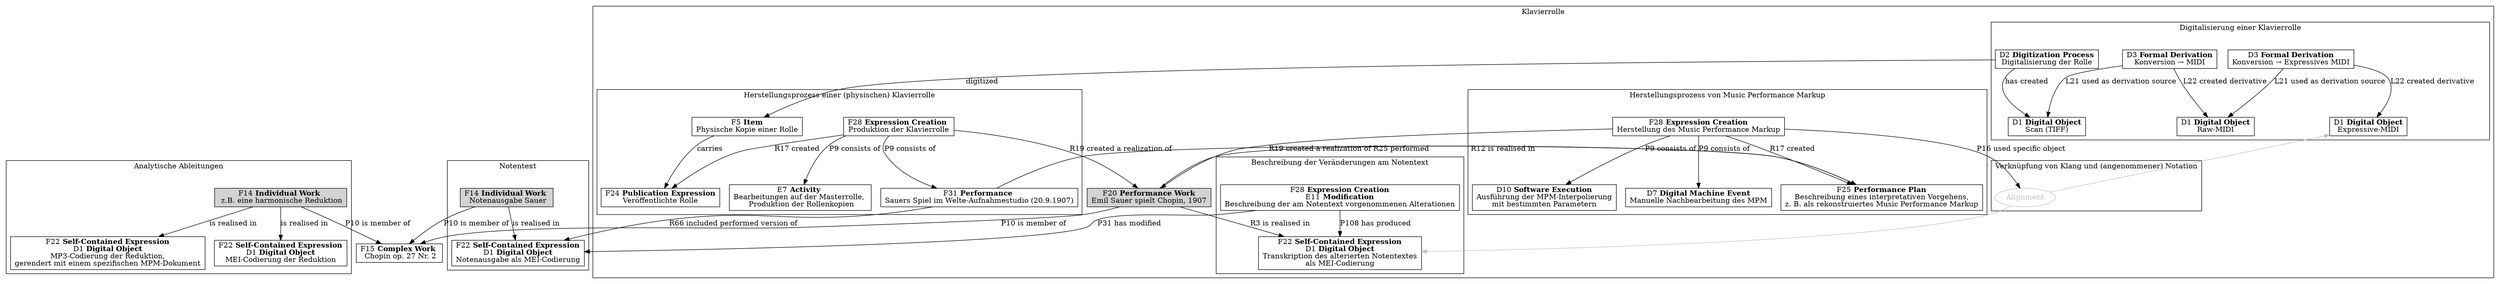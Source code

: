digraph G {
    node [shape="box"]

    ComplexWork[label=<F15 <B>Complex Work</B> <BR/> Chopin op. 27 Nr. 2>]

    subgraph cluster_3 {
        label = "Notentext"
        IndividualWork1[label=<F14 <B>Individual Work</B> <BR/> Notenausgabe Sauer> style=filled]
        ScoreEdition[label=<F22 <B>Self-Contained Expression</B><BR/>D1 <B>Digital Object</B><BR/>Notenausgabe als MEI-Codierung>]
    }

    subgraph cluster_7 {
        label = "Analytische Ableitungen"
        IndividualWork2[label=<F14 <B>Individual Work</B> <BR/> z.B. eine harmonische Reduktion> style=filled]
        ReductionScore[label=<F22 <B>Self-Contained Expression</B><BR/>D1 <B>Digital Object</B><BR/>MEI-Codierung der Reduktion>]
        ReductionSound[label=<F22 <B>Self-Contained Expression</B><BR/>D1 <B>Digital Object</B><BR/>MP3-Codierung der Reduktion,<BR/>gerendert mit einem spezifischen MPM-Dokument>]
    }

    subgraph cluster_4 {
        label = "Klavierrolle"
        PerformanceWork[label=<F20 <B>Performance Work</B><BR/>Emil Sauer spielt Chopin, 1907> style=filled]

        subgraph cluster_5 {
            label = "Herstellungsprozess einer (physischen) Klavierrolle"
            PerformanceCreation[label=<F28 <B>Expression Creation</B> <BR/>Produktion der Klavierrolle>]
            Performance[label=<F31 <B>Performance</B> <BR/>Sauers Spiel im Welte-Aufnahmestudio (20.9.1907)>]
            Editing[label=<E7 <B>Activity</B> <BR/>Bearbeitungen auf der Masterrolle, <BR/> Produktion der Rollenkopien>]

            PianoRoll[label=<F24 <B>Publication Expression</B><BR/>Veröffentlichte Rolle>]
            PianoRollCopy[label=<F5 <B>Item</B><BR/>Physische Kopie einer Rolle>]
        }

        subgraph cluster_6 {
            label = "Digitalisierung einer Klavierrolle"
            Processing[label=<D2 <B>Digitization Process</B><BR/>Digitalisierung der Rolle>]
            Image[label=<D1 <B>Digital Object</B><BR/>Scan (TIFF)>]
            MIDI1[label=<D1 <B>Digital Object</B><BR/>Raw-MIDI>]
            MIDI2[label=<D1 <B>Digital Object</B><BR/>Expressive-MIDI>]
            ImageToRaw[label=<D3 <B>Formal Derivation</B><BR/>Konversion → MIDI>]
            RawToExpr[label=<D3 <B>Formal Derivation</B><BR/>Konversion → Expressives MIDI>]
        }

        subgraph cluster_8 {
            label = "Beschreibung der Veränderungen am Notentext"
            FormalAlteration[label=<F28 <B>Expression Creation</B><BR/>E11 <B>Modification</B><BR/>Beschreibung der am Notentext vorgenommenen Alterationen>]
            ScoreEditionWithExpand[label=<F22 <B>Self-Contained Expression</B><BR/>D1 <B>Digital Object</B><BR/>Transkription des alterierten Notentextes<BR/>als MEI-Codierung>]
        }

        subgraph cluster_7 {
            label = "Herstellungsprozess von Music Performance Markup"
            MPMCreation[label=<F28 <B>Expression Creation</B><BR/>Herstellung des Music Performance Markup>]
            InterpolationAlgorithm[label=<D10 <B>Software Execution</B><BR/>Ausführung der MPM-Interpolierung<BR/>mit bestimmten Parametern>]
            ManualInterpolation[label=<D7 <B>Digital Machine Event</B><BR/>Manuelle Nachbearbeitung des MPM>]
            PerformancePlan[label=<F25 <B>Performance Plan</B><BR/>Beschreibung eines interpretativen Vorgehens,<BR/>z. B. als rekonstruiertes Music Performance Markup>]
        }

        subgraph cluster_9 {
            label = "Verknüpfung von Klang und (angenommener) Notation"
            Alignment[color="grey" fontcolor="grey" shape="oval"]
        }
    }

    IndividualWork1 -> ScoreEdition [label="is realised in"]

    IndividualWork1 -> ComplexWork [label="P10 is member of"]
    IndividualWork2 -> ComplexWork [label="P10 is member of"]

    IndividualWork2 -> ReductionScore[label="is realised in"]
    IndividualWork2 -> ReductionSound[label="is realised in"]

    Performance -> ScoreEdition [label="R66 included performed version of"]

    PianoRollCopy -> PianoRoll[label="carries"]

    PerformanceCreation -> Performance[label="P9 consists of"]
    PerformanceCreation -> Editing [label="P9 consists of"]
    PerformanceCreation -> PerformanceWork [label="R19 created a realization of"]
    PerformanceCreation -> PianoRoll [label="R17 created"]

    MPMCreation -> PerformanceWork [label="R19 created a realization of"]
    MPMCreation -> PerformancePlan [label="R17 created"]
    MPMCreation -> InterpolationAlgorithm [label="P9 consists of"]
    MPMCreation -> ManualInterpolation [label="P9 consists of"]
    MPMCreation -> Alignment [label="P16 used specific object"]

    Processing -> PianoRollCopy [label="digitized"]
    Processing -> Image [label="has created"]

    ImageToRaw -> Image [label="L21 used as derivation source"]
    ImageToRaw -> MIDI1 [label="L22 created derivative"]

    RawToExpr -> MIDI1 [label="L21 used as derivation source"]
    RawToExpr -> MIDI2 [label="L22 created derivative"]

    PerformanceWork -> PerformancePlan [label="R12 is realised in"]
    PerformanceWork -> ComplexWork [label="P10 is member of"]
    Performance -> PerformancePlan [label="R25 performed"]

    Alignment -> MIDI2, ScoreEditionWithExpand [color="grey"]

    FormalAlteration -> ScoreEdition [label="P31 has modified"]
    FormalAlteration -> ScoreEditionWithExpand [label="P108 has produced"]

    PerformanceWork -> ScoreEditionWithExpand[label="R3 is realised in"]
}
